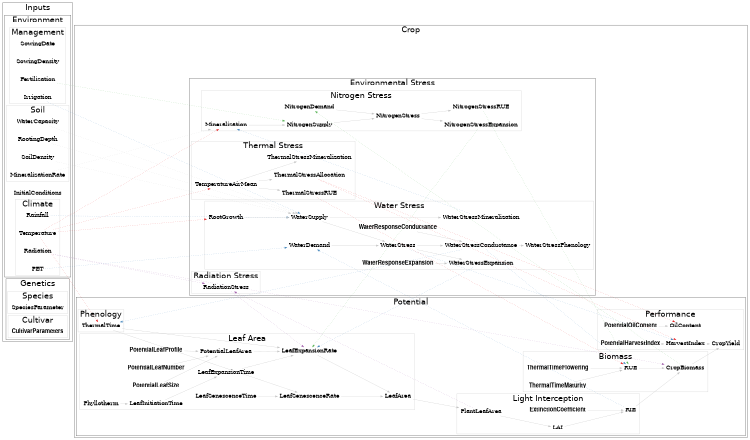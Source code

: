 /* Graphe de dépendance */
/* dot -T pdf -o structure.pdf structure.dot  */
/* dot -T png -o structure.png structure.dot  */
/* dot -T svg -o structure.svg structure.dot  */
/* dot -T png -o structure_simple.png structure.dot -Nlabel= -Nshape=circle -Gdpi=150 -Earrowsize=2 -Epenwidth=4 -Estyle=dotted*/

digraph G {
    dpi=300
    size = "5, 5"
    fontname = Helvetica
    fontnames = "ps"
    compound = true
    rankdir = LR
    ranksep = "0.1"
    nodesep = "0.6"
    //concentrate = true
    splines = line
    //splines = compound
    ratio = "auto"
    //colorscheme=set14 //  1=red, 2=blue, 3=green, 4=violet 

    // # Styling ----
    //node [shape=circle, label=""]
    node [shape=plaintext, fontsize=25]
    bgcolor=white
    edge [arrowsize=1, color=gray]
    
    // # Genotypic Parameters ----
    InitialConditions -> ThermalTime [style=invis] // Vertical alignment
    CultivarParameters -> ThermalTime [style=invis] // Vertical alignment
    
    CultivarParameters [fontname="Helvetica Bold"]
    ThermalTimeFlowering [fontname="Helvetica Bold"]
    ThermalTimeMaturity [fontname="Helvetica Bold"]
    PotentialLeafNumber [fontname="Helvetica Bold"]
    PotentialLeafSize [fontname="Helvetica Bold"]
    PotentialLeafProfile [fontname="Helvetica Bold"]
    ExtinctionCoefficient [fontname="Helvetica Bold"]
    PotentialHarvestIndex [fontname="Helvetica Bold"]
    PotentialOilContent [fontname="Helvetica Bold"]
    WaterResponseExpansion [fontname="Helvetica Bold"]
    WaterResponseConductance [fontname="Helvetica Bold"]
	
	
    subgraph clusterInputs {
		label="Inputs"
		fontsize=35
		
	    subgraph clusterInputEnvironment {
			label="Environment"
			fontsize=35
			
			InitialConditions
			
			// # EnvironmentClimate ----  
      subgraph clusterInputEnvironmentClimate {
				label="Climate"
				fontsize=35
				pencolor=gray
				
				Temperature
				Radiation
				PET
				Rainfall
			}
			
			// # EnvironmentManagement ----  
      subgraph clusterInputEnvironmentManagement {
				label="Management"
				fontsize=35
				pencolor=gray
				
				SowingDate
				SowingDensity
				Fertilization
				Irrigation
			}
			
      // # EnvironmentSoil ----
		  subgraph clusterInputEnvironmentSoil {
				label="Soil"
				fontsize=35
				pencolor=gray
				
				WaterCapacity
				RootingDepth
				SoilDensity
				MineralizationRate
			}
	  }
		
	    subgraph clusterInputGenetics {
			label="Genetics"
			fontsize=35

		    subgraph clusterInputGeneticsSpecies {
				label="Species"
				fontsize=35
				pencolor=gray
				
				SpeciesParameter
			}
		    
		    subgraph clusterInputGeneticsCultivar {
				label="Cultivar"
				fontsize=35
				pencolor=gray
				
				CultivarParameters
			}
		}
  }
    
		    
	subgraph clusterCrop {
		label="Crop"
		fontsize=35
		

	    subgraph clusterCropPotential {
			label="Potential"
			fontsize=35
			
      // # CropPhenology ----
			subgraph clusterCropPhenology {
				label="Phenology"
				fontsize=35
				pencolor=gray
				
				// Inputs
				Temperature -> ThermalTime [style=dotted, colorscheme=set14, constraint=false, color=1] // InputsVariable
				
				// Module
				ThermalTime
				
			}
			
			// # CropLeafArea ----
		  subgraph clusterCropLeafArea {
				label="Leaf Area"
				fontsize=35
				pencolor=gray
				
				// Inputs
				ThermalTime -> {LeafExpansionRate LeafSenescenceRate} [constraint=false]
				Phyllotherm -> LeafInitiationTime
				{PotentialLeafProfile PotentialLeafSize PotentialLeafNumber} -> PotentialLeafArea

				// Module				
				LeafInitiationTime -> LeafExpansionTime
				{LeafExpansionTime PotentialLeafArea} -> LeafExpansionRate
				LeafSenescenceTime -> LeafSenescenceRate
				{LeafExpansionRate LeafSenescenceRate} -> LeafArea
				{rank=same; LeafExpansionTime; LeafSenescenceTime}
			}
	
			// # CropInterception ----
      subgraph clusterCropInterception {
				label="Light Interception"
				fontsize=35
				pencolor=gray
				
				// Inputs
				ExtinctionCoefficient -> RIE
				LeafArea -> PlantLeafArea
				
				// Module
				PlantLeafArea -> LAI
				LAI -> RIE
		  }
		  
			// # CropBiomass ----
		  subgraph clusterCropBiomass {
				label="Biomass"
				fontsize=35
				pencolor=gray
				
				// Inputs
				{ThermalTimeFlowering ThermalTimeMaturity} -> RUE
				Radiation -> CropBiomass [style=dotted, colorscheme=set14, color=4, constraint=false] // InputsVariable
				RIE -> CropBiomass 
				
				// Module
				RUE -> CropBiomass
				CropBiomass
		  }
		  
			// # CropPerformance ----
		  subgraph clusterCropPerformance {
				label="Performance"
				fontsize=35
				pencolor=gray
				
				// Inputs
				PotentialHarvestIndex -> HarvestIndex
				PotentialOilContent -> OilContent
				CropBiomass -> CropYield
				
				// Module
				HarvestIndex -> CropYield
				OilContent
		}
		   	//{rank=same; PotentialHarvestIndex; PotentialOilContent}
	}
		    
	    subgraph clusterCropStress {
			label="Environmental Stress"
			fontsize=35
			
			// # CropStressWater ----
      subgraph clusterCropStressWater {
				label="Water Stress"
				fontsize=35
				pencolor=gray

				// Inputs
				{Rainfall Irrigation} -> WaterSupply [style=dotted, colorscheme=set14, color=2] // InputsVariable
				Temperature -> {RootGrowth} [style=dotted, colorscheme=set14, color=1, constraint=false] // InputsVariable
				WaterResponseConductance -> WaterStressConductance
				WaterResponseExpansion -> WaterStressExpansion
				{RIE PET} -> WaterDemand [style=dotted, colorscheme=set14, color=2]		
				{WaterCapacity RootingDepth SoilDensity} -> WaterSupply [style=dotted, constraint=false]
				
				// Module
				RootGrowth -> WaterSupply
				{WaterSupply WaterDemand} -> WaterStress
				WaterSupply -> WaterStressMineralization
				WaterStress -> {WaterStressConductance WaterStressExpansion}
				WaterStressConductance -> WaterStressPhenology
				
				// Outputs
				WaterStressExpansion -> LeafExpansionRate [style=dotted, colorscheme=set14, color=2]
				WaterStressConductance -> {ThermalTime RUE} [style=dotted, colorscheme=set14, color=2]
				WaterStress -> HarvestIndex [style=dotted, colorscheme=set14, color=2]
				
				{rank=same; WaterStressConductance; WaterStressExpansion; WaterStressMineralization}
		    }
		    
			// # CropStressNitrogen ----  
      subgraph clusterCropStressNitrogen {
				label="Nitrogen Stress"
				fontsize=35
				pencolor=gray
				
				// Inputs
				Fertilization -> NitrogenSupply [style=dotted, colorscheme=set14, color=3] // InputsVariable
				Temperature -> Mineralization [style=dotted, colorscheme=set14, color=1, constraint=false] // InputsVariable
				MineralizationRate -> Mineralization [style=dotted]
				WaterStressMineralization -> Mineralization [style=dotted, colorscheme=set14, color=2, constraint=false]
				CropBiomass -> NitrogenDemand [style=dotted, colorscheme=set14, color=3]
				
				// Module
				//PotentialMineralizationRate -> Mineralization
				Mineralization -> NitrogenSupply
				{NitrogenSupply NitrogenDemand} -> NitrogenStress
				NitrogenStress -> {NitrogenStressRUE NitrogenStressExpansion}
				
				// Outputs
				NitrogenStressExpansion -> LeafExpansionRate [style=dotted, colorscheme=set14, color=3]
				NitrogenStressRUE -> RUE [style=dotted, colorscheme=set14, color=3]
		  }
		  
			// # CropStressTemperature ----
		  subgraph clusterCropStressTemperature {
				label="Thermal Stress"
				fontsize=35
				pencolor=gray
				
				// Inputs
				Temperature -> {TemperatureAirMean} [style=dotted, colorscheme=set14, color=1]
				
				// Module
				TemperatureAirMean -> {ThermalStressRUE ThermalStressAllocation ThermalStressMineralization}
				
				// Outputs
				ThermalStressRUE -> RUE [style=dotted, colorscheme=set14, color=1]
				ThermalStressAllocation -> {HarvestIndex OilContent} [style=dotted, colorscheme=set14, color=1]
				//ThermalStressMineralization -> Mineralization [style=dotted, colorscheme=set14, color=1]
			}
			
			// # CropStressRadiation ----
		  subgraph clusterCropStressRadiation {
				label="Radiation Stress"
				fontsize=35
				pencolor=gray
				
				// Inputs
				Radiation -> RadiationStress [style=dotted, colorscheme=set14, color=4]
				PlantLeafArea -> RadiationStress [style=dotted, colorscheme=set14, color=4]
				
				// Module
				RadiationStress -> LeafExpansionRate [style=dotted, colorscheme=set14, color=4]
		  }			
		}
	}	
}    
				
 
